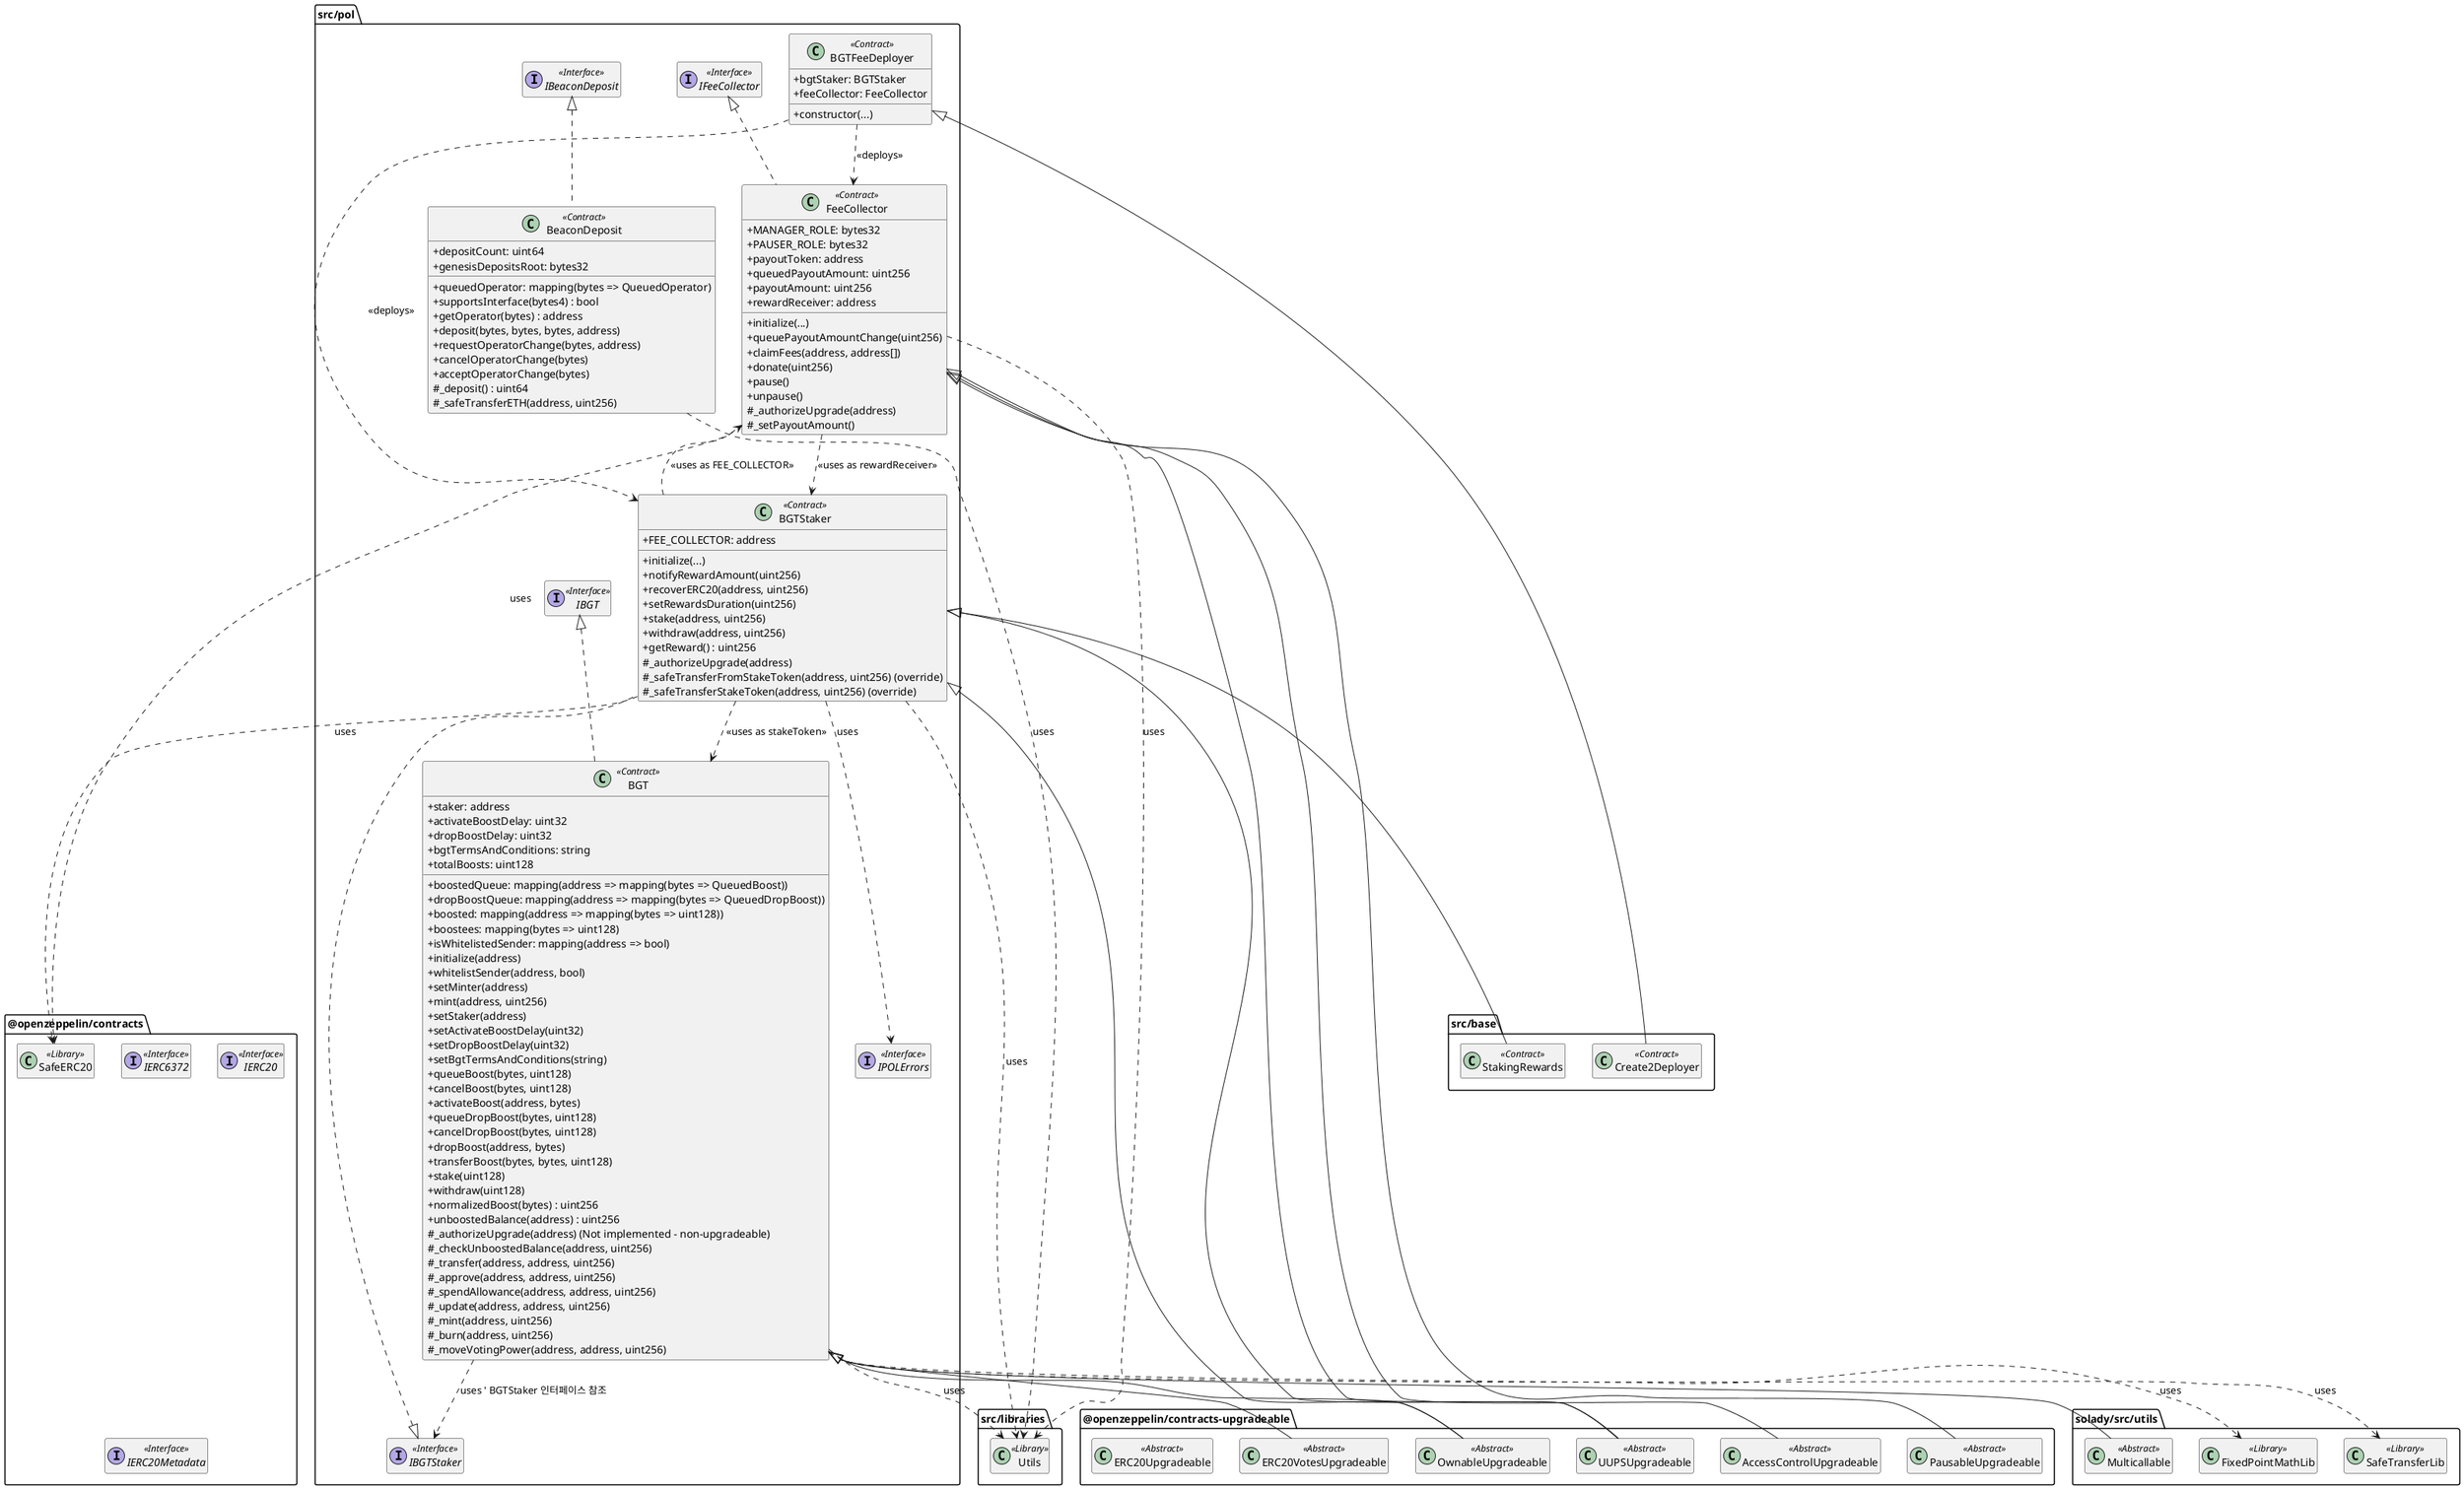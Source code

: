 @startuml POL_Core_Contracts
skinparam classAttributeIconSize 0
hide empty members

package "src/pol" {
    interface IBGT <<Interface>>
    interface IBGTStaker <<Interface>>
    interface IFeeCollector <<Interface>>
    interface IPOLErrors <<Interface>>
    interface IBeaconDeposit <<Interface>>

    class BGT <<Contract>> {
        + staker: address
        + activateBoostDelay: uint32
        + dropBoostDelay: uint32
        + bgtTermsAndConditions: string
        + totalBoosts: uint128
        + boostedQueue: mapping(address => mapping(bytes => QueuedBoost))
        + dropBoostQueue: mapping(address => mapping(bytes => QueuedDropBoost))
        + boosted: mapping(address => mapping(bytes => uint128))
        + boostees: mapping(bytes => uint128)
        + isWhitelistedSender: mapping(address => bool)
        + initialize(address)
        + whitelistSender(address, bool)
        + setMinter(address)
        + mint(address, uint256)
        + setStaker(address)
        + setActivateBoostDelay(uint32)
        + setDropBoostDelay(uint32)
        + setBgtTermsAndConditions(string)
        + queueBoost(bytes, uint128)
        + cancelBoost(bytes, uint128)
        + activateBoost(address, bytes)
        + queueDropBoost(bytes, uint128)
        + cancelDropBoost(bytes, uint128)
        + dropBoost(address, bytes)
        + transferBoost(bytes, bytes, uint128)
        + stake(uint128)
        + withdraw(uint128)
        + normalizedBoost(bytes) : uint256
        + unboostedBalance(address) : uint256
        # _authorizeUpgrade(address) (Not implemented - non-upgradeable)
        # _checkUnboostedBalance(address, uint256)
        # _transfer(address, address, uint256)
        # _approve(address, address, uint256)
        # _spendAllowance(address, address, uint256)
        # _update(address, address, uint256)
        # _mint(address, uint256)
        # _burn(address, uint256)
        # _moveVotingPower(address, address, uint256)
    }

    class BGTFeeDeployer <<Contract>> {
        + bgtStaker: BGTStaker
        + feeCollector: FeeCollector
        + constructor(...)
    }

    class BGTStaker <<Contract>> {
        + FEE_COLLECTOR: address
        + initialize(...)
        + notifyRewardAmount(uint256)
        + recoverERC20(address, uint256)
        + setRewardsDuration(uint256)
        + stake(address, uint256)
        + withdraw(address, uint256)
        + getReward() : uint256
        # _authorizeUpgrade(address)
        # _safeTransferFromStakeToken(address, uint256) (override)
        # _safeTransferStakeToken(address, uint256) (override)
    }

    class BeaconDeposit <<Contract>> {
        + depositCount: uint64
        + genesisDepositsRoot: bytes32
        + queuedOperator: mapping(bytes => QueuedOperator)
        + supportsInterface(bytes4) : bool
        + getOperator(bytes) : address
        + deposit(bytes, bytes, bytes, address)
        + requestOperatorChange(bytes, address)
        + cancelOperatorChange(bytes)
        + acceptOperatorChange(bytes)
        # _deposit() : uint64
        # _safeTransferETH(address, uint256)
    }

    class FeeCollector <<Contract>> {
        + MANAGER_ROLE: bytes32
        + PAUSER_ROLE: bytes32
        + payoutToken: address
        + queuedPayoutAmount: uint256
        + payoutAmount: uint256
        + rewardReceiver: address
        + initialize(...)
        + queuePayoutAmountChange(uint256)
        + claimFees(address, address[])
        + donate(uint256)
        + pause()
        + unpause()
        # _authorizeUpgrade(address)
        # _setPayoutAmount()
    }
}

package "src/base" {
    class Create2Deployer <<Contract>>
    class StakingRewards <<Contract>>
}

package "src/libraries" {
    class Utils <<Library>>
}

package "@openzeppelin/contracts-upgradeable" {
    class OwnableUpgradeable <<Abstract>>
    class ERC20VotesUpgradeable <<Abstract>>
    class UUPSUpgradeable <<Abstract>>
    class AccessControlUpgradeable <<Abstract>>
    class PausableUpgradeable <<Abstract>>
    class ERC20Upgradeable <<Abstract>>
}

package "@openzeppelin/contracts" {
    interface IERC6372 <<Interface>>
    interface IERC20 <<Interface>>
    interface IERC20Metadata <<Interface>>
    class SafeERC20 <<Library>>
}

package "solady/src/utils" {
    class FixedPointMathLib <<Library>>
    class SafeTransferLib <<Library>>
    class Multicallable <<Abstract>>
}

' 상속 & 인터페이스
BGT .up.|> IBGT
BGT <|-- ERC20VotesUpgradeable
BGT <|-- OwnableUpgradeable
BGT <|-- Multicallable
BGTFeeDeployer <|-- Create2Deployer
BGTStaker .up.|> IBGTStaker
BGTStaker <|-- OwnableUpgradeable
BGTStaker <|-- UUPSUpgradeable
BGTStaker <|-- StakingRewards
BeaconDeposit .up.|> IBeaconDeposit
FeeCollector .up.|> IFeeCollector
FeeCollector <|-- PausableUpgradeable
FeeCollector <|-- AccessControlUpgradeable
FeeCollector <|-- UUPSUpgradeable

' 의존성
BGT ..> Utils : uses
BGT ..> FixedPointMathLib : uses
BGT ..> SafeTransferLib : uses
BGT ..> IBGTStaker : uses ' BGTStaker 인터페이스 참조

BGTFeeDeployer ..> BGTStaker : <<deploys>>
BGTFeeDeployer ..> FeeCollector : <<deploys>>

BGTStaker ..> Utils : uses
BGTStaker ..> SafeERC20 : uses
BGTStaker ..> IPOLErrors : uses
BGTStaker ..> BGT : <<uses as stakeToken>>
BGTStaker ..> FeeCollector : <<uses as FEE_COLLECTOR>>

BeaconDeposit ..> Utils : uses

FeeCollector ..> Utils : uses
FeeCollector ..> SafeERC20 : uses
FeeCollector ..> BGTStaker : <<uses as rewardReceiver>>

@enduml 